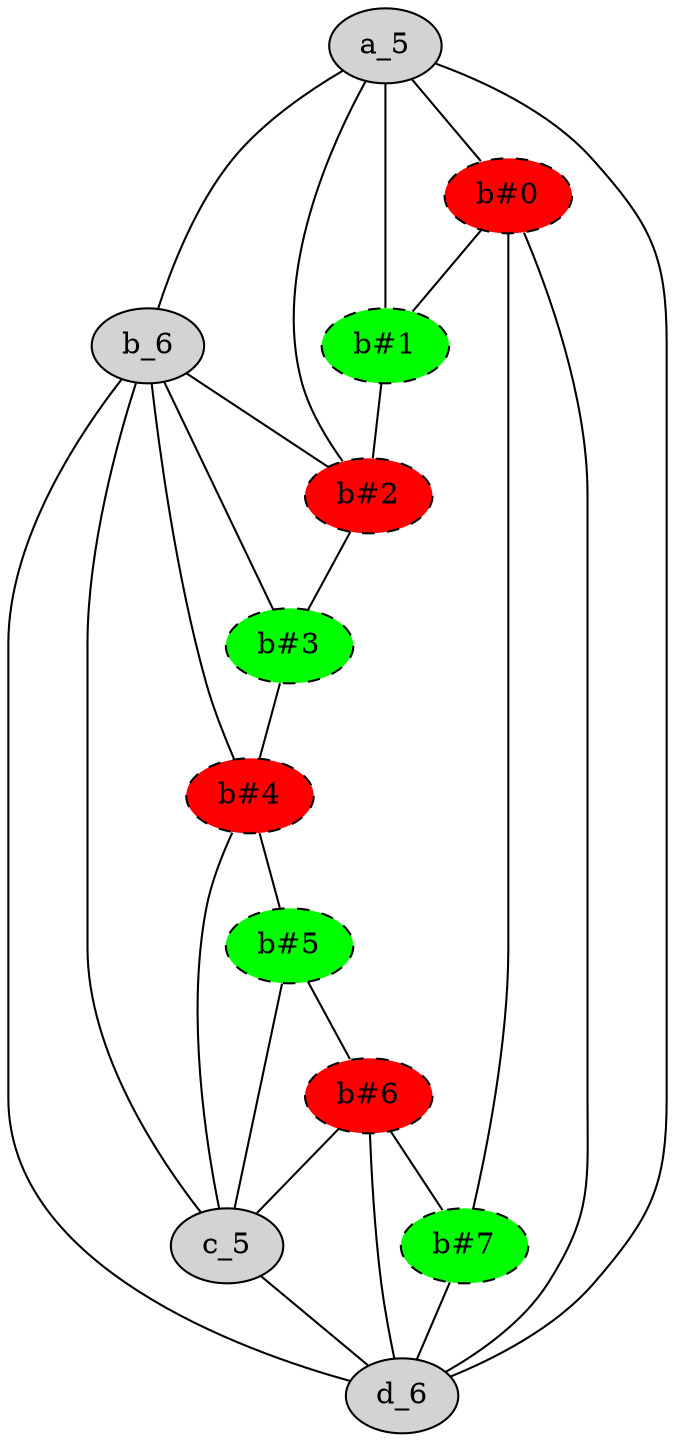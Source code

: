 graph {
node [style="filled"]
"a_5" []
"b_6" []
"b#0" [fillcolor="#ff0000",style="filled,dashed"]
"b#1" [fillcolor="#00ff00",style="filled,dashed"]
"b#2" [fillcolor="#ff0000",style="filled,dashed"]
"b#3" [fillcolor="#00ff00",style="filled,dashed"]
"b#4" [fillcolor="#ff0000",style="filled,dashed"]
"b#5" [fillcolor="#00ff00",style="filled,dashed"]
"b#6" [fillcolor="#ff0000",style="filled,dashed"]
"b#7" [fillcolor="#00ff00",style="filled,dashed"]
"c_5" []
"d_6" []
"a_5" -- "b_6"
"a_5" -- "b#0"
"a_5" -- "b#1"
"a_5" -- "b#2"
"a_5" -- "d_6"
"b_6" -- "b#2"
"b_6" -- "b#3"
"b_6" -- "b#4"
"b_6" -- "c_5"
"b_6" -- "d_6"
"b#0" -- "b#1"
"b#0" -- "b#7"
"b#0" -- "d_6"
"b#1" -- "b#2"
"b#2" -- "b#3"
"b#3" -- "b#4"
"b#4" -- "b#5"
"b#4" -- "c_5"
"b#5" -- "b#6"
"b#5" -- "c_5"
"b#6" -- "b#7"
"b#6" -- "c_5"
"b#6" -- "d_6"
"b#7" -- "d_6"
"c_5" -- "d_6"
}
